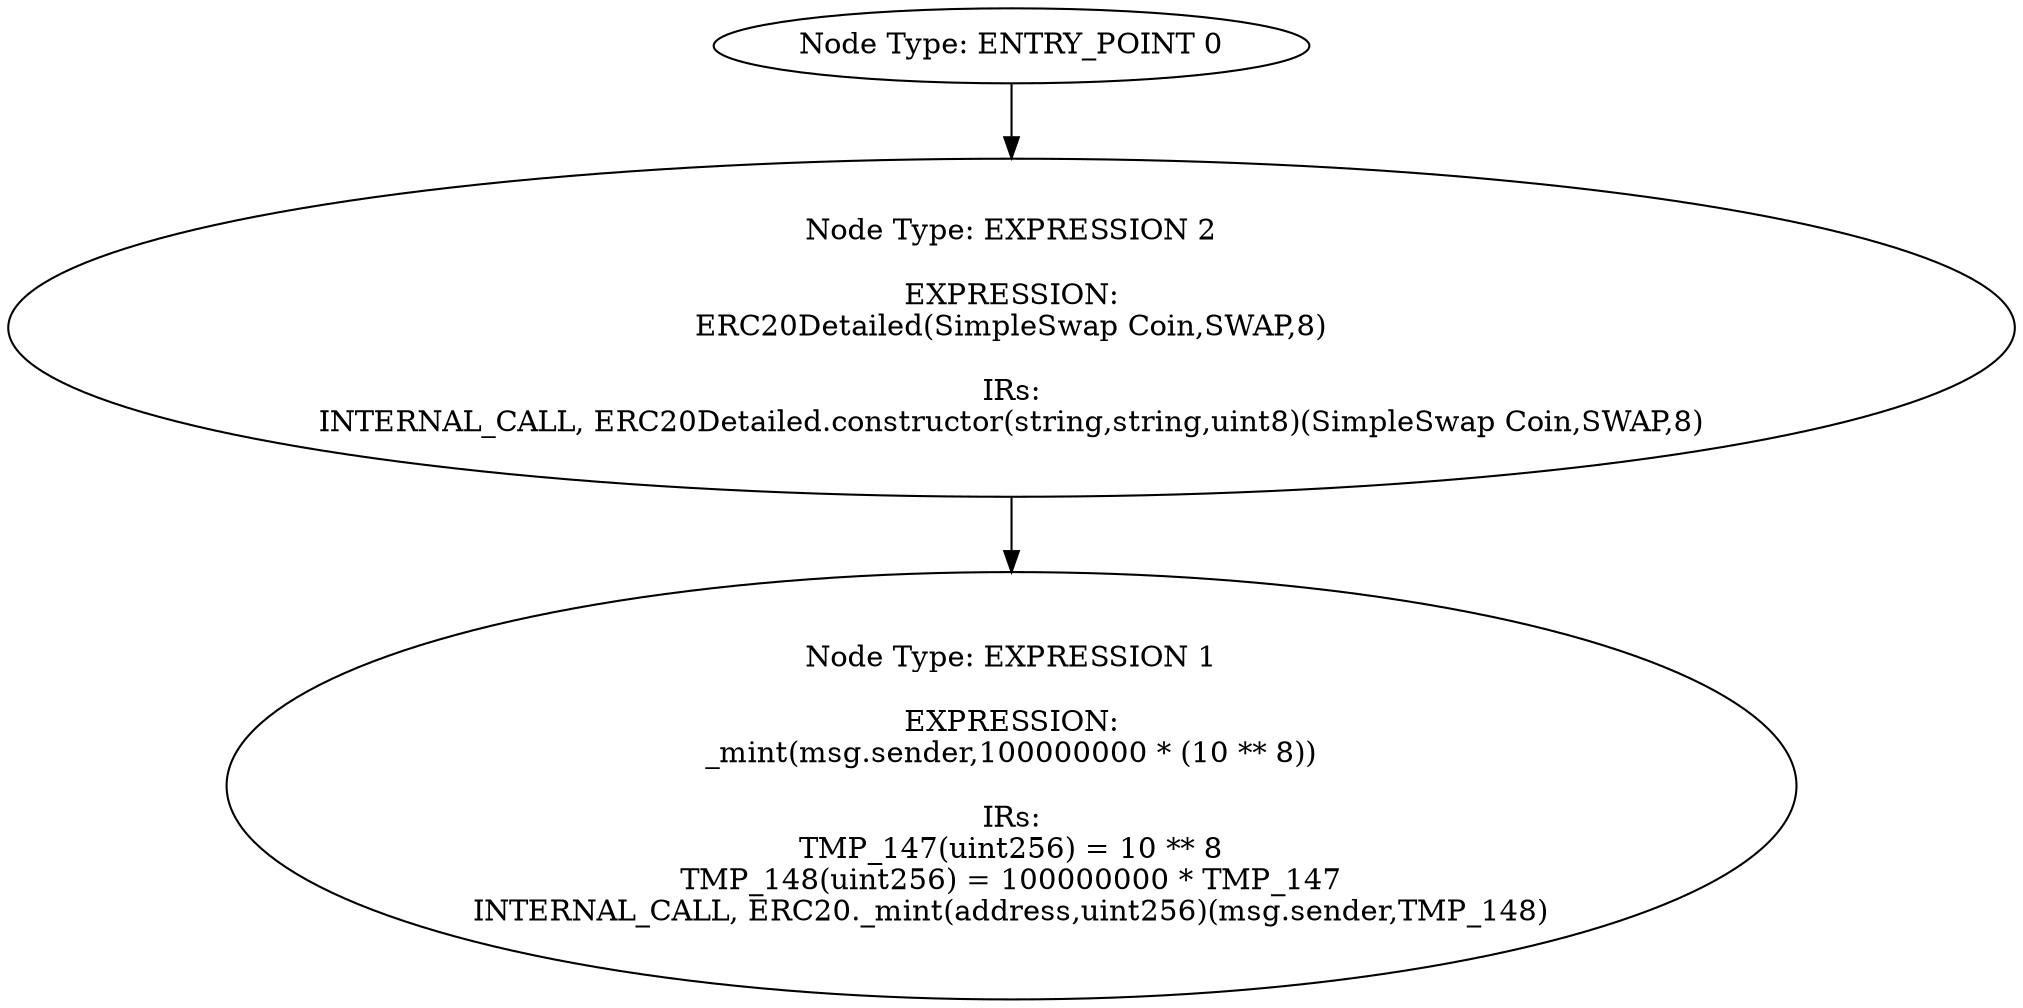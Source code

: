 digraph{
0[label="Node Type: ENTRY_POINT 0
"];
0->2;
1[label="Node Type: EXPRESSION 1

EXPRESSION:
_mint(msg.sender,100000000 * (10 ** 8))

IRs:
TMP_147(uint256) = 10 ** 8
TMP_148(uint256) = 100000000 * TMP_147
INTERNAL_CALL, ERC20._mint(address,uint256)(msg.sender,TMP_148)"];
2[label="Node Type: EXPRESSION 2

EXPRESSION:
ERC20Detailed(SimpleSwap Coin,SWAP,8)

IRs:
INTERNAL_CALL, ERC20Detailed.constructor(string,string,uint8)(SimpleSwap Coin,SWAP,8)"];
2->1;
}
